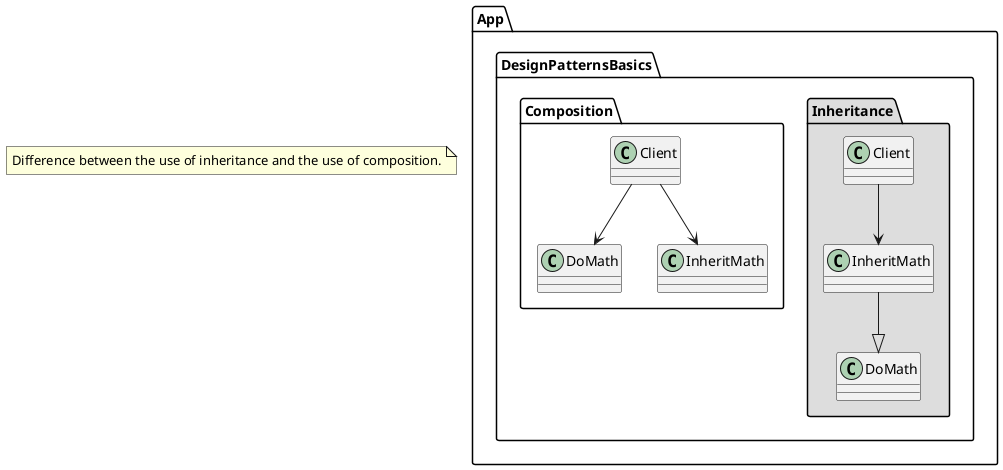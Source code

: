 @startuml
note "Difference between the use of inheritance and the use of composition." as N1

namespace App.DesignPatternsBasics.Inheritance #DDDDDD {
    class Client
    class DoMath
    class InheritMath
    InheritMath --|> DoMath
    Client --> InheritMath

}

namespace App.DesignPatternsBasics.Composition {
    class Client
    class DoMath
    class InheritMath

    Client --> DoMath
    Client --> InheritMath
}

@enduml

